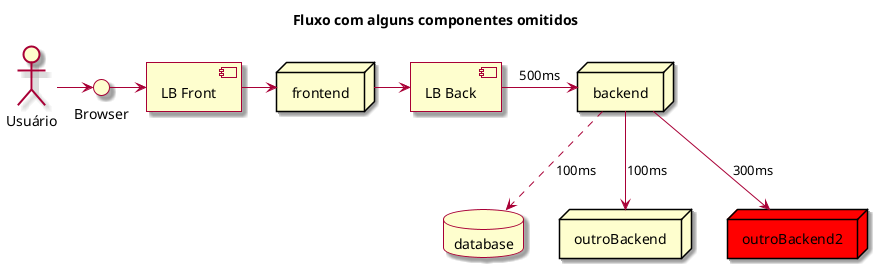 @startuml

skin rose

Title: Fluxo com alguns componentes omitidos

component "LB Front" as LBF
component "LB Back" as LBB
actor "Usuário" as actor
database database
interface "Browser" as browser
node frontend
node backend
node outroBackend
node outroBackend2 #red

actor -> browser
browser -> LBF
LBF -> frontend
frontend -> LBB
LBB -> backend : 500ms
backend --> outroBackend: 100ms
backend --> outroBackend2 : 300ms
backend ..> database: 100ms

@enduml